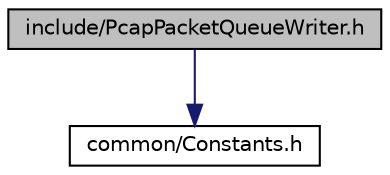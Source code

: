 digraph "include/PcapPacketQueueWriter.h"
{
 // LATEX_PDF_SIZE
  edge [fontname="Helvetica",fontsize="10",labelfontname="Helvetica",labelfontsize="10"];
  node [fontname="Helvetica",fontsize="10",shape=record];
  Node1 [label="include/PcapPacketQueueWriter.h",height=0.2,width=0.4,color="black", fillcolor="grey75", style="filled", fontcolor="black",tooltip="This file contains free functions simulating pushing packets to PcapPacketQueue."];
  Node1 -> Node2 [color="midnightblue",fontsize="10",style="solid",fontname="Helvetica"];
  Node2 [label="common/Constants.h",height=0.2,width=0.4,color="black", fillcolor="white", style="filled",URL="$_constants_8h.html",tooltip="This file contains constant configuration parameters to be used throughout the application."];
}
